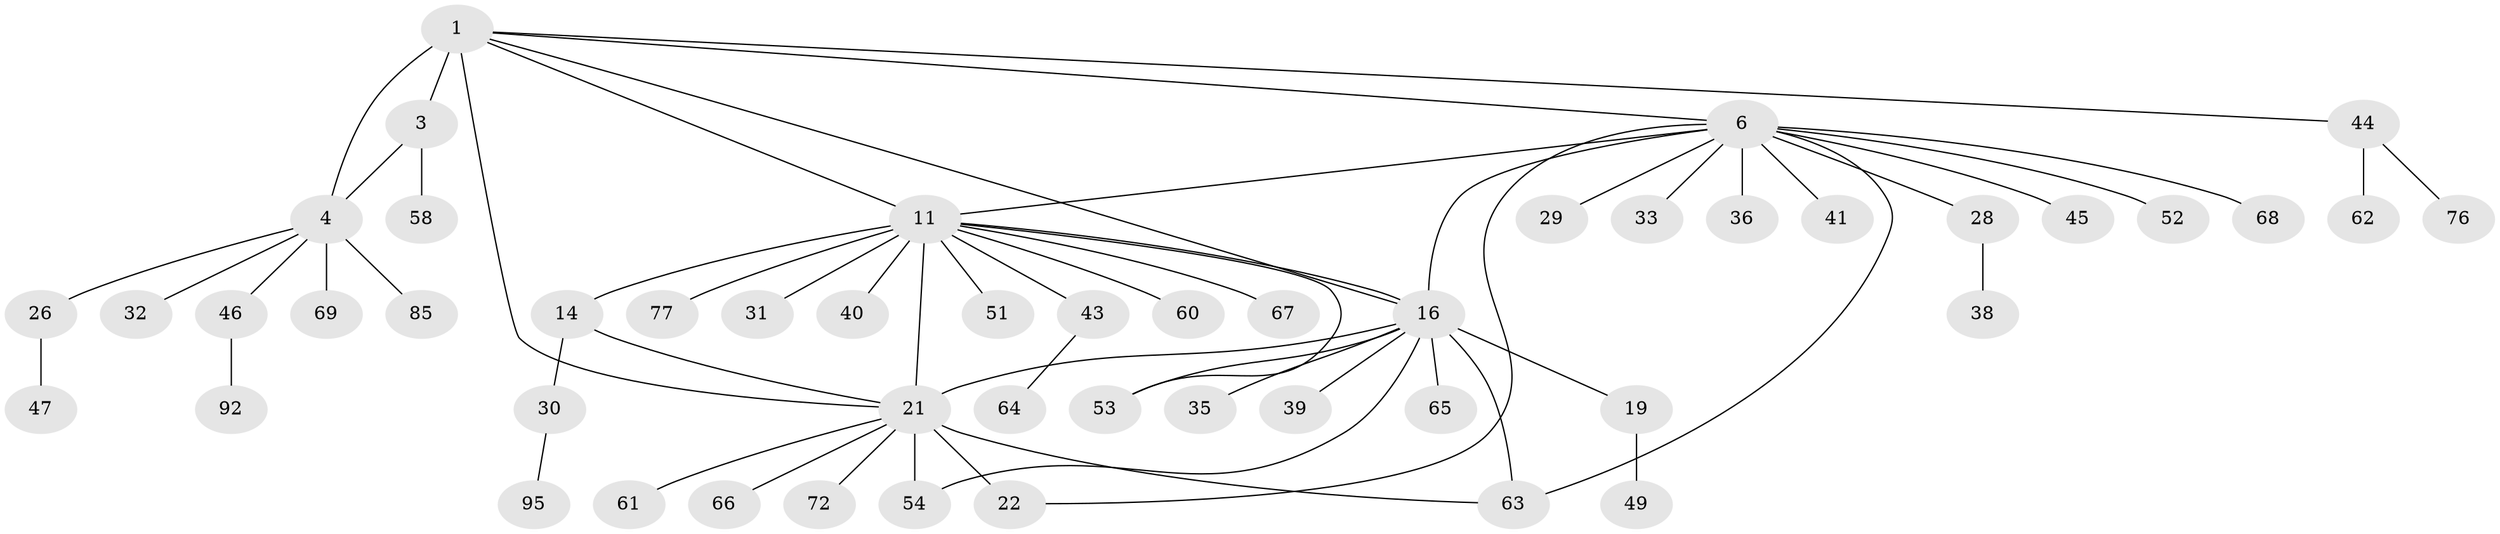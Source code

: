 // original degree distribution, {5: 0.039603960396039604, 8: 0.039603960396039604, 9: 0.0594059405940594, 6: 0.0594059405940594, 7: 0.039603960396039604, 12: 0.009900990099009901, 2: 0.2376237623762376, 3: 0.0297029702970297, 1: 0.48514851485148514}
// Generated by graph-tools (version 1.1) at 2025/15/03/09/25 04:15:54]
// undirected, 50 vertices, 61 edges
graph export_dot {
graph [start="1"]
  node [color=gray90,style=filled];
  1 [super="+2+5+80"];
  3 [super="+90+99+79"];
  4;
  6 [super="+8+37+89+10+7"];
  11 [super="+15+12+50+13+74"];
  14;
  16 [super="+70+98+88+18+17+20+56+34"];
  19;
  21 [super="+23+94"];
  22 [super="+24+42"];
  26;
  28;
  29;
  30;
  31 [super="+73"];
  32;
  33;
  35;
  36;
  38;
  39;
  40;
  41;
  43;
  44;
  45;
  46;
  47;
  49 [super="+96"];
  51;
  52;
  53 [super="+55"];
  54;
  58 [super="+78"];
  60;
  61 [super="+87"];
  62;
  63 [super="+93"];
  64;
  65;
  66;
  67;
  68;
  69;
  72 [super="+100"];
  76;
  77;
  85;
  92;
  95;
  1 -- 3 [weight=3];
  1 -- 4 [weight=3];
  1 -- 11;
  1 -- 44;
  1 -- 16 [weight=2];
  1 -- 21;
  1 -- 6;
  3 -- 4;
  3 -- 58;
  4 -- 26;
  4 -- 32;
  4 -- 46;
  4 -- 69;
  4 -- 85;
  6 -- 33;
  6 -- 68;
  6 -- 36;
  6 -- 11;
  6 -- 16;
  6 -- 52;
  6 -- 28;
  6 -- 63;
  6 -- 41;
  6 -- 22;
  6 -- 29;
  6 -- 45;
  11 -- 14 [weight=4];
  11 -- 31;
  11 -- 40;
  11 -- 51;
  11 -- 43;
  11 -- 77;
  11 -- 53;
  11 -- 16;
  11 -- 60;
  11 -- 67;
  11 -- 21 [weight=2];
  14 -- 21;
  14 -- 30;
  16 -- 19 [weight=4];
  16 -- 21 [weight=2];
  16 -- 35;
  16 -- 54;
  16 -- 65;
  16 -- 39;
  16 -- 63;
  16 -- 53;
  19 -- 49;
  21 -- 22 [weight=6];
  21 -- 66;
  21 -- 72;
  21 -- 61;
  21 -- 54;
  21 -- 63;
  26 -- 47;
  28 -- 38;
  30 -- 95;
  43 -- 64;
  44 -- 62;
  44 -- 76;
  46 -- 92;
}
